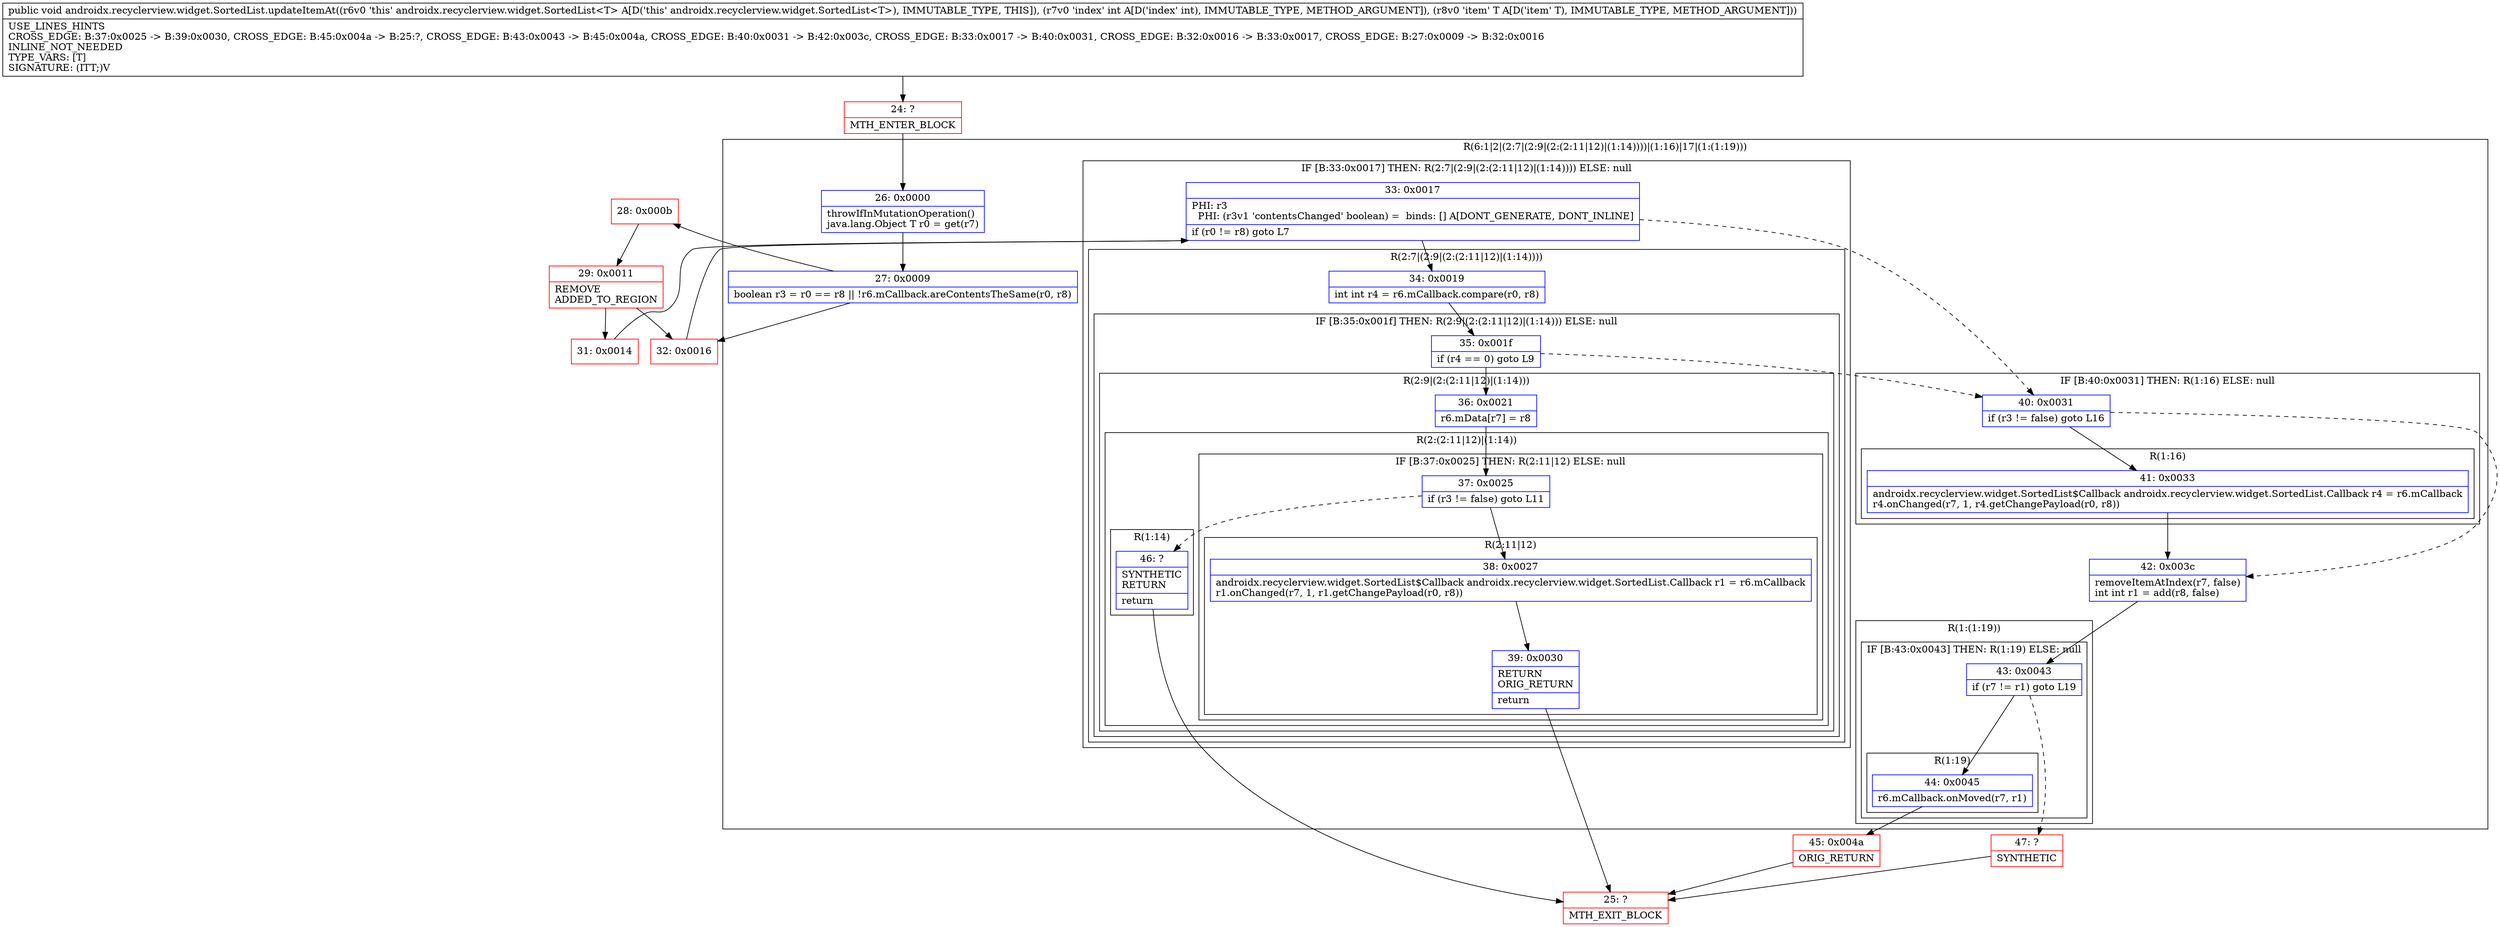 digraph "CFG forandroidx.recyclerview.widget.SortedList.updateItemAt(ILjava\/lang\/Object;)V" {
subgraph cluster_Region_72488570 {
label = "R(6:1|2|(2:7|(2:9|(2:(2:11|12)|(1:14))))|(1:16)|17|(1:(1:19)))";
node [shape=record,color=blue];
Node_26 [shape=record,label="{26\:\ 0x0000|throwIfInMutationOperation()\ljava.lang.Object T r0 = get(r7)\l}"];
Node_27 [shape=record,label="{27\:\ 0x0009|boolean r3 = r0 == r8 \|\| !r6.mCallback.areContentsTheSame(r0, r8)\l}"];
subgraph cluster_IfRegion_1822795862 {
label = "IF [B:33:0x0017] THEN: R(2:7|(2:9|(2:(2:11|12)|(1:14)))) ELSE: null";
node [shape=record,color=blue];
Node_33 [shape=record,label="{33\:\ 0x0017|PHI: r3 \l  PHI: (r3v1 'contentsChanged' boolean) =  binds: [] A[DONT_GENERATE, DONT_INLINE]\l|if (r0 != r8) goto L7\l}"];
subgraph cluster_Region_1929585852 {
label = "R(2:7|(2:9|(2:(2:11|12)|(1:14))))";
node [shape=record,color=blue];
Node_34 [shape=record,label="{34\:\ 0x0019|int int r4 = r6.mCallback.compare(r0, r8)\l}"];
subgraph cluster_IfRegion_1846533438 {
label = "IF [B:35:0x001f] THEN: R(2:9|(2:(2:11|12)|(1:14))) ELSE: null";
node [shape=record,color=blue];
Node_35 [shape=record,label="{35\:\ 0x001f|if (r4 == 0) goto L9\l}"];
subgraph cluster_Region_34038915 {
label = "R(2:9|(2:(2:11|12)|(1:14)))";
node [shape=record,color=blue];
Node_36 [shape=record,label="{36\:\ 0x0021|r6.mData[r7] = r8\l}"];
subgraph cluster_Region_1007005137 {
label = "R(2:(2:11|12)|(1:14))";
node [shape=record,color=blue];
subgraph cluster_IfRegion_1992764224 {
label = "IF [B:37:0x0025] THEN: R(2:11|12) ELSE: null";
node [shape=record,color=blue];
Node_37 [shape=record,label="{37\:\ 0x0025|if (r3 != false) goto L11\l}"];
subgraph cluster_Region_588575020 {
label = "R(2:11|12)";
node [shape=record,color=blue];
Node_38 [shape=record,label="{38\:\ 0x0027|androidx.recyclerview.widget.SortedList$Callback androidx.recyclerview.widget.SortedList.Callback r1 = r6.mCallback\lr1.onChanged(r7, 1, r1.getChangePayload(r0, r8))\l}"];
Node_39 [shape=record,label="{39\:\ 0x0030|RETURN\lORIG_RETURN\l|return\l}"];
}
}
subgraph cluster_Region_1235870131 {
label = "R(1:14)";
node [shape=record,color=blue];
Node_46 [shape=record,label="{46\:\ ?|SYNTHETIC\lRETURN\l|return\l}"];
}
}
}
}
}
}
subgraph cluster_IfRegion_470534112 {
label = "IF [B:40:0x0031] THEN: R(1:16) ELSE: null";
node [shape=record,color=blue];
Node_40 [shape=record,label="{40\:\ 0x0031|if (r3 != false) goto L16\l}"];
subgraph cluster_Region_937542386 {
label = "R(1:16)";
node [shape=record,color=blue];
Node_41 [shape=record,label="{41\:\ 0x0033|androidx.recyclerview.widget.SortedList$Callback androidx.recyclerview.widget.SortedList.Callback r4 = r6.mCallback\lr4.onChanged(r7, 1, r4.getChangePayload(r0, r8))\l}"];
}
}
Node_42 [shape=record,label="{42\:\ 0x003c|removeItemAtIndex(r7, false)\lint int r1 = add(r8, false)\l}"];
subgraph cluster_Region_1064977187 {
label = "R(1:(1:19))";
node [shape=record,color=blue];
subgraph cluster_IfRegion_412276956 {
label = "IF [B:43:0x0043] THEN: R(1:19) ELSE: null";
node [shape=record,color=blue];
Node_43 [shape=record,label="{43\:\ 0x0043|if (r7 != r1) goto L19\l}"];
subgraph cluster_Region_568160110 {
label = "R(1:19)";
node [shape=record,color=blue];
Node_44 [shape=record,label="{44\:\ 0x0045|r6.mCallback.onMoved(r7, r1)\l}"];
}
}
}
}
Node_24 [shape=record,color=red,label="{24\:\ ?|MTH_ENTER_BLOCK\l}"];
Node_28 [shape=record,color=red,label="{28\:\ 0x000b}"];
Node_29 [shape=record,color=red,label="{29\:\ 0x0011|REMOVE\lADDED_TO_REGION\l}"];
Node_31 [shape=record,color=red,label="{31\:\ 0x0014}"];
Node_25 [shape=record,color=red,label="{25\:\ ?|MTH_EXIT_BLOCK\l}"];
Node_45 [shape=record,color=red,label="{45\:\ 0x004a|ORIG_RETURN\l}"];
Node_47 [shape=record,color=red,label="{47\:\ ?|SYNTHETIC\l}"];
Node_32 [shape=record,color=red,label="{32\:\ 0x0016}"];
MethodNode[shape=record,label="{public void androidx.recyclerview.widget.SortedList.updateItemAt((r6v0 'this' androidx.recyclerview.widget.SortedList\<T\> A[D('this' androidx.recyclerview.widget.SortedList\<T\>), IMMUTABLE_TYPE, THIS]), (r7v0 'index' int A[D('index' int), IMMUTABLE_TYPE, METHOD_ARGUMENT]), (r8v0 'item' T A[D('item' T), IMMUTABLE_TYPE, METHOD_ARGUMENT]))  | USE_LINES_HINTS\lCROSS_EDGE: B:37:0x0025 \-\> B:39:0x0030, CROSS_EDGE: B:45:0x004a \-\> B:25:?, CROSS_EDGE: B:43:0x0043 \-\> B:45:0x004a, CROSS_EDGE: B:40:0x0031 \-\> B:42:0x003c, CROSS_EDGE: B:33:0x0017 \-\> B:40:0x0031, CROSS_EDGE: B:32:0x0016 \-\> B:33:0x0017, CROSS_EDGE: B:27:0x0009 \-\> B:32:0x0016\lINLINE_NOT_NEEDED\lTYPE_VARS: [T]\lSIGNATURE: (ITT;)V\l}"];
MethodNode -> Node_24;Node_26 -> Node_27;
Node_27 -> Node_28;
Node_27 -> Node_32;
Node_33 -> Node_34;
Node_33 -> Node_40[style=dashed];
Node_34 -> Node_35;
Node_35 -> Node_36;
Node_35 -> Node_40[style=dashed];
Node_36 -> Node_37;
Node_37 -> Node_38;
Node_37 -> Node_46[style=dashed];
Node_38 -> Node_39;
Node_39 -> Node_25;
Node_46 -> Node_25;
Node_40 -> Node_41;
Node_40 -> Node_42[style=dashed];
Node_41 -> Node_42;
Node_42 -> Node_43;
Node_43 -> Node_44;
Node_43 -> Node_47[style=dashed];
Node_44 -> Node_45;
Node_24 -> Node_26;
Node_28 -> Node_29;
Node_29 -> Node_31;
Node_29 -> Node_32;
Node_31 -> Node_33;
Node_45 -> Node_25;
Node_47 -> Node_25;
Node_32 -> Node_33;
}

